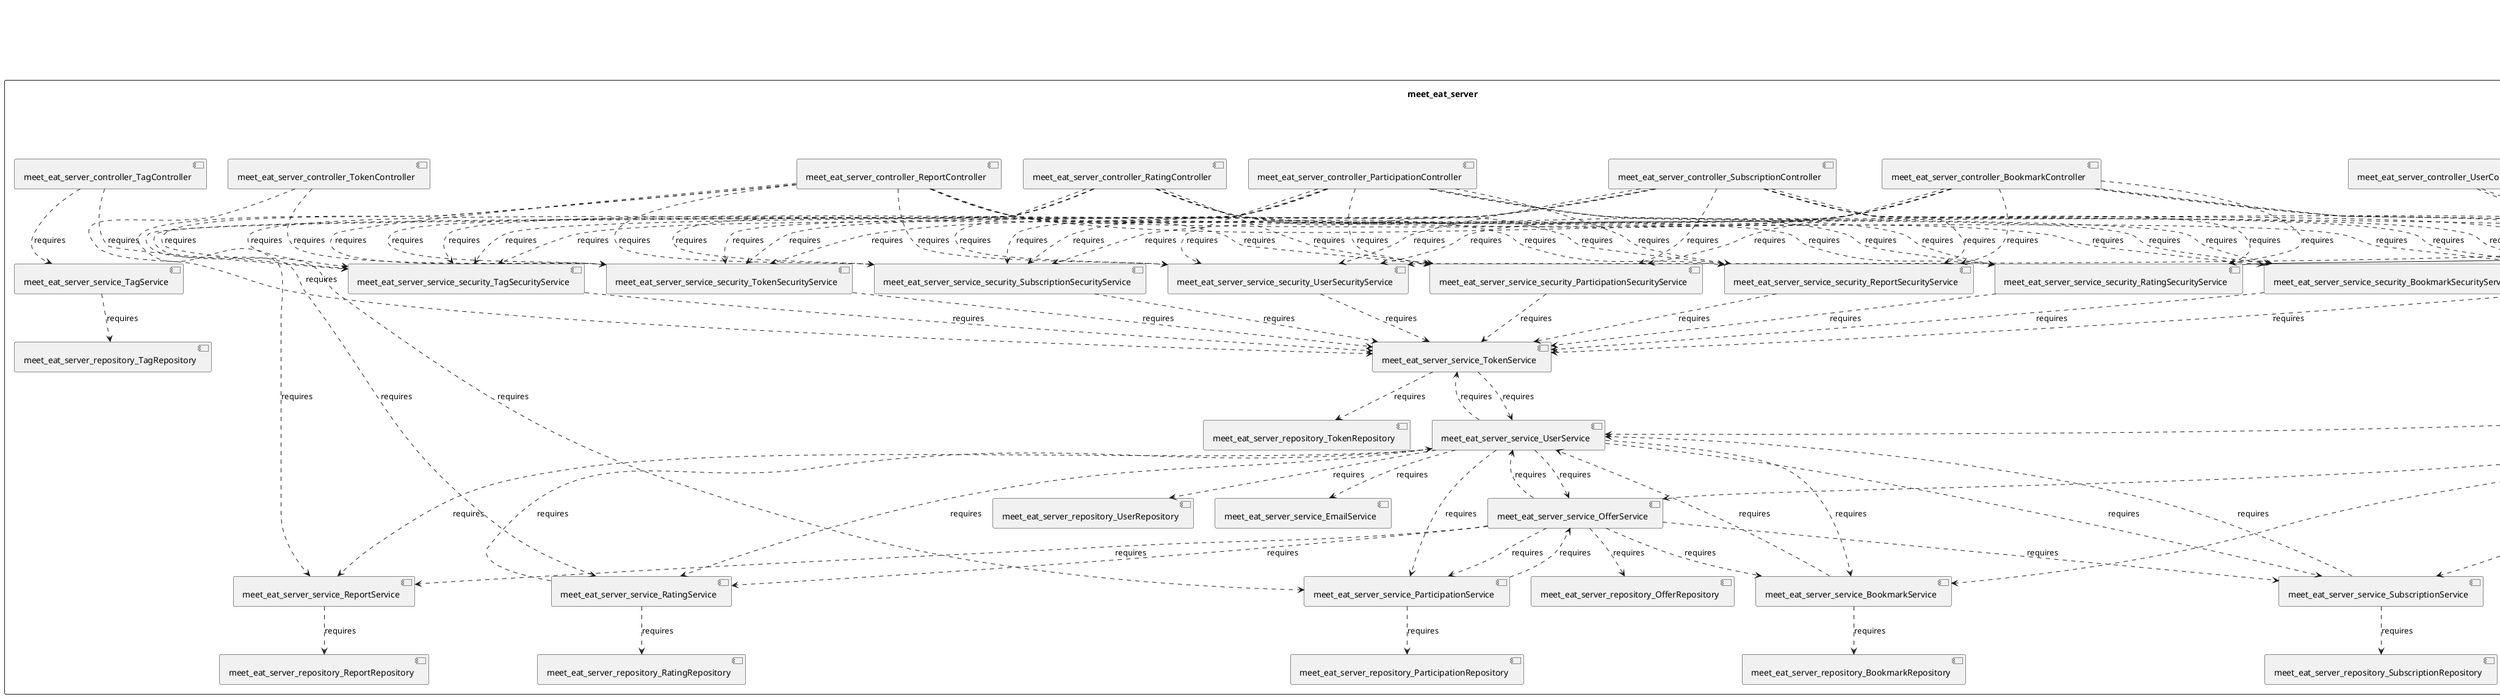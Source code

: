 @startuml
skinparam fixCircleLabelOverlapping true
skinparam componentStyle uml2
component "meet_eat_server\n\n\n\n\n\n" {
[meet_eat_server_repository_TokenRepository]
[meet_eat_server_service_security_RatingSecurityService]
[meet_eat_server_controller_ParticipationController]
[meet_eat_server_service_security_ParticipationSecurityService]
[meet_eat_server_repository_UserRepository]
[meet_eat_server_service_OfferService]
[meet_eat_server_controller_BookmarkController]
[meet_eat_server_service_security_TagSecurityService]
[meet_eat_server_service_BookmarkService]
[meet_eat_server_service_SubscriptionService]
[meet_eat_server_repository_RatingRepository]
[meet_eat_server_service_security_ReportSecurityService]
[meet_eat_server_repository_OfferRepository]
[meet_eat_server_service_TagService]
[meet_eat_server_controller_OfferController]
[meet_eat_server_repository_TagRepository]
[meet_eat_server_service_security_BookmarkSecurityService]
[meet_eat_server_service_UserService]
[meet_eat_server_repository_ParticipationRepository]
[meet_eat_server_service_security_UserSecurityService]
[meet_eat_server_service_EmailService]
[meet_eat_server_service_ReportService]
[meet_eat_server_controller_UserController]
[meet_eat_server_service_TokenService]
[meet_eat_server_service_security_SubscriptionSecurityService]
[meet_eat_server_controller_RatingController]
[meet_eat_server_service_security_TokenSecurityService]
[meet_eat_server_repository_ReportRepository]
[meet_eat_server_controller_TagController]
[meet_eat_server_controller_TokenController]
[meet_eat_server_repository_BookmarkRepository]
[meet_eat_server_service_ParticipationService]
[meet_eat_server_service_security_OfferSecurityService]
[meet_eat_server_repository_SubscriptionRepository]
[meet_eat_server_controller_ReportController]
[meet_eat_server_controller_SubscriptionController]
[meet_eat_server_service_RatingService]
portin " " as meet_eat_server_requires_meet_eat_server_service_security_SecurityService
[meet_eat_server_controller_OfferController]..>[meet_eat_server_service_security_OfferSecurityService] : requires
[meet_eat_server_controller_ReportController]..>[meet_eat_server_service_security_ReportSecurityService] : requires
[meet_eat_server_service_ParticipationService]..>[meet_eat_server_repository_ParticipationRepository] : requires
[meet_eat_server_service_TagService]..>[meet_eat_server_repository_TagRepository] : requires
[meet_eat_server_controller_SubscriptionController]..>[meet_eat_server_service_security_ReportSecurityService] : requires
[meet_eat_server_service_OfferService]..>[meet_eat_server_service_ReportService] : requires
[meet_eat_server_service_UserService]..>[meet_eat_server_service_EmailService] : requires
[meet_eat_server_service_UserService]..>[meet_eat_server_service_TokenService] : requires
[meet_eat_server_controller_RatingController]..>[meet_eat_server_service_security_SubscriptionSecurityService] : requires
[meet_eat_server_service_RatingService]..>[meet_eat_server_service_UserService] : requires
[meet_eat_server_controller_SubscriptionController]..>[meet_eat_server_service_security_TokenSecurityService] : requires
[meet_eat_server_controller_ReportController]..>[meet_eat_server_service_security_TokenSecurityService] : requires
[meet_eat_server_controller_RatingController]..>[meet_eat_server_service_security_UserSecurityService] : requires
[meet_eat_server_controller_BookmarkController]..>[meet_eat_server_service_BookmarkService] : requires
[meet_eat_server_controller_RatingController]..>[meet_eat_server_service_RatingService] : requires
[meet_eat_server_service_TokenService]..>[meet_eat_server_service_UserService] : requires
[meet_eat_server_service_security_BookmarkSecurityService]..>[meet_eat_server_service_TokenService] : requires
[meet_eat_server_controller_BookmarkController]..>[meet_eat_server_service_security_RatingSecurityService] : requires
[meet_eat_server_service_UserService]..>[meet_eat_server_service_OfferService] : requires
[meet_eat_server_controller_RatingController]..>[meet_eat_server_service_security_RatingSecurityService] : requires
[meet_eat_server_controller_RatingController]..>[meet_eat_server_service_security_ParticipationSecurityService] : requires
[meet_eat_server_service_UserService]..>[meet_eat_server_service_ReportService] : requires
[meet_eat_server_controller_BookmarkController]..>[meet_eat_server_service_security_ParticipationSecurityService] : requires
[meet_eat_server_service_UserService]..>[meet_eat_server_service_SubscriptionService] : requires
[meet_eat_server_service_OfferService]..>[meet_eat_server_service_SubscriptionService] : requires
[meet_eat_server_controller_RatingController]..>[meet_eat_server_service_security_OfferSecurityService] : requires
[meet_eat_server_controller_SubscriptionController]..>[meet_eat_server_service_security_TagSecurityService] : requires
[meet_eat_server_service_ParticipationService]..>[meet_eat_server_service_OfferService] : requires
[meet_eat_server_controller_SubscriptionController]..>[meet_eat_server_service_security_BookmarkSecurityService] : requires
[meet_eat_server_service_RatingService]..>[meet_eat_server_repository_RatingRepository] : requires
[meet_eat_server_controller_OfferController]..>[meet_eat_server_service_OfferService] : requires
[meet_eat_server_controller_ParticipationController]..>[meet_eat_server_service_security_ReportSecurityService] : requires
[meet_eat_server_controller_RatingController]..>[meet_eat_server_service_security_TokenSecurityService] : requires
[meet_eat_server_service_OfferService]..>[meet_eat_server_service_BookmarkService] : requires
[meet_eat_server_controller_TagController]..>[meet_eat_server_service_security_TagSecurityService] : requires
[meet_eat_server_controller_SubscriptionController]..>[meet_eat_server_service_SubscriptionService] : requires
[meet_eat_server_controller_TokenController]..>[meet_eat_server_service_security_TokenSecurityService] : requires
[meet_eat_server_service_UserService]..>[meet_eat_server_service_BookmarkService] : requires
[meet_eat_server_service_security_RatingSecurityService]..>[meet_eat_server_service_TokenService] : requires
[meet_eat_server_service_security_OfferSecurityService]..>[meet_eat_server_service_TokenService] : requires
[meet_eat_server_controller_TagController]..>[meet_eat_server_service_TagService] : requires
[meet_eat_server_controller_ReportController]..>[meet_eat_server_service_security_OfferSecurityService] : requires
[meet_eat_server_controller_ParticipationController]..>[meet_eat_server_service_security_RatingSecurityService] : requires
[meet_eat_server_controller_ParticipationController]..>[meet_eat_server_service_security_UserSecurityService] : requires
[meet_eat_server_service_UserService]..>[meet_eat_server_repository_UserRepository] : requires
[meet_eat_server_service_OfferService]..>[meet_eat_server_repository_OfferRepository] : requires
[meet_eat_server_controller_RatingController]..>[meet_eat_server_service_security_ReportSecurityService] : requires
[meet_eat_server_controller_BookmarkController]..>[meet_eat_server_service_security_BookmarkSecurityService] : requires
[meet_eat_server_controller_BookmarkController]..>[meet_eat_server_service_security_TagSecurityService] : requires
[meet_eat_server_controller_BookmarkController]..>[meet_eat_server_service_security_OfferSecurityService] : requires
[meet_eat_server_controller_ParticipationController]..>[meet_eat_server_service_security_BookmarkSecurityService] : requires
[meet_eat_server_controller_ReportController]..>[meet_eat_server_service_security_UserSecurityService] : requires
[meet_eat_server_controller_BookmarkController]..>[meet_eat_server_service_security_TokenSecurityService] : requires
[meet_eat_server_service_OfferService]..>[meet_eat_server_service_RatingService] : requires
[meet_eat_server_controller_ReportController]..>[meet_eat_server_service_security_ParticipationSecurityService] : requires
[meet_eat_server_controller_SubscriptionController]..>[meet_eat_server_service_security_ParticipationSecurityService] : requires
[meet_eat_server_service_ReportService]..>[meet_eat_server_repository_ReportRepository] : requires
[meet_eat_server_service_security_TokenSecurityService]..>[meet_eat_server_service_TokenService] : requires
[meet_eat_server_controller_BookmarkController]..>[meet_eat_server_service_security_UserSecurityService] : requires
[meet_eat_server_controller_SubscriptionController]..>[meet_eat_server_service_security_UserSecurityService] : requires
[meet_eat_server_controller_ReportController]..>[meet_eat_server_service_security_SubscriptionSecurityService] : requires
[meet_eat_server_controller_SubscriptionController]..>[meet_eat_server_service_security_SubscriptionSecurityService] : requires
[meet_eat_server_controller_ParticipationController]..>[meet_eat_server_service_security_TagSecurityService] : requires
[meet_eat_server_controller_ReportController]..>[meet_eat_server_service_security_RatingSecurityService] : requires
[meet_eat_server_controller_ParticipationController]..>[meet_eat_server_service_security_OfferSecurityService] : requires
[meet_eat_server_controller_SubscriptionController]..>[meet_eat_server_service_security_RatingSecurityService] : requires
[meet_eat_server_controller_BookmarkController]..>[meet_eat_server_service_security_SubscriptionSecurityService] : requires
[meet_eat_server_controller_RatingController]..>[meet_eat_server_service_security_BookmarkSecurityService] : requires
[meet_eat_server_controller_BookmarkController]..>[meet_eat_server_service_security_ReportSecurityService] : requires
[meet_eat_server_controller_ReportController]..>[meet_eat_server_service_security_TagSecurityService] : requires
[meet_eat_server_service_OfferService]..>[meet_eat_server_service_ParticipationService] : requires
[meet_eat_server_service_TokenService]..>[meet_eat_server_repository_TokenRepository] : requires
[meet_eat_server_controller_UserController]..>[meet_eat_server_service_security_UserSecurityService] : requires
[meet_eat_server_controller_UserController]..>[meet_eat_server_service_UserService] : requires
[meet_eat_server_controller_ReportController]..>[meet_eat_server_service_security_BookmarkSecurityService] : requires
[meet_eat_server_controller_SubscriptionController]..>[meet_eat_server_service_security_OfferSecurityService] : requires
[meet_eat_server_service_UserService]..>[meet_eat_server_service_ParticipationService] : requires
[meet_eat_server_service_security_UserSecurityService]..>[meet_eat_server_service_TokenService] : requires
[meet_eat_server_controller_ParticipationController]..>[meet_eat_server_service_ParticipationService] : requires
[meet_eat_server_service_OfferService]..>[meet_eat_server_service_UserService] : requires
[meet_eat_server_controller_ReportController]..>[meet_eat_server_service_ReportService] : requires
[meet_eat_server_service_SubscriptionService]..>[meet_eat_server_service_UserService] : requires
[meet_eat_server_controller_ParticipationController]..>[meet_eat_server_service_security_TokenSecurityService] : requires
[meet_eat_server_service_security_TagSecurityService]..>[meet_eat_server_service_TokenService] : requires
[meet_eat_server_service_UserService]..>[meet_eat_server_service_RatingService] : requires
[meet_eat_server_controller_RatingController]..>[meet_eat_server_service_security_TagSecurityService] : requires
[meet_eat_server_controller_ParticipationController]..>[meet_eat_server_service_security_SubscriptionSecurityService] : requires
[meet_eat_server_service_SubscriptionService]..>[meet_eat_server_repository_SubscriptionRepository] : requires
[meet_eat_server_controller_ParticipationController]..>[meet_eat_server_service_security_ParticipationSecurityService] : requires
[meet_eat_server_service_security_ParticipationSecurityService]..>[meet_eat_server_service_TokenService] : requires
[meet_eat_server_service_security_SubscriptionSecurityService]..>[meet_eat_server_service_TokenService] : requires
[meet_eat_server_service_security_ReportSecurityService]..>[meet_eat_server_service_TokenService] : requires
[meet_eat_server_controller_TokenController]..>[meet_eat_server_service_TokenService] : requires
[meet_eat_server_service_BookmarkService]..>[meet_eat_server_service_UserService] : requires
[meet_eat_server_service_BookmarkService]..>[meet_eat_server_repository_BookmarkRepository] : requires
"meet_eat_server_requires_meet_eat_server_service_security_SecurityService"--[meet_eat_server_service_security_RatingSecurityService]
}
interface "meet_eat_server_service_security_SecurityService" as interface.meet_eat_server_service_security_SecurityService
interface.meet_eat_server_service_security_SecurityService--"meet_eat_server_requires_meet_eat_server_service_security_SecurityService"
interface "meet_eat_server_service_JavaMailSender" as interface.meet_eat_server_service_JavaMailSender
interface.meet_eat_server_service_JavaMailSender--[meet_eat_server_service_JavaMailSender_Provider]

@enduml
